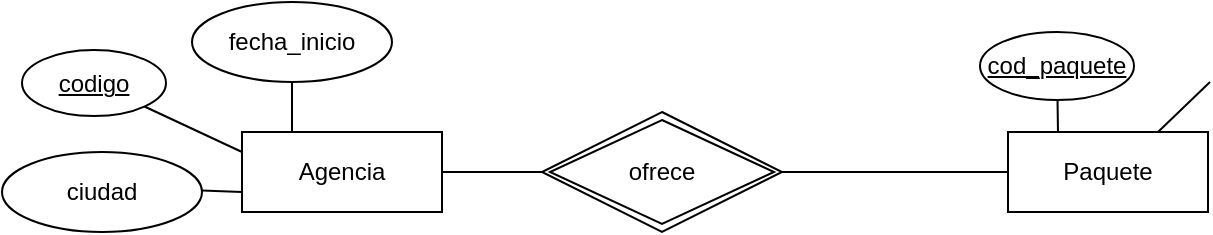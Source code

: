 <mxfile version="24.0.7" type="github">
  <diagram id="R2lEEEUBdFMjLlhIrx00" name="Page-1">
    <mxGraphModel dx="1676" dy="437" grid="1" gridSize="10" guides="1" tooltips="1" connect="1" arrows="1" fold="1" page="1" pageScale="1" pageWidth="850" pageHeight="1100" math="0" shadow="0" extFonts="Permanent Marker^https://fonts.googleapis.com/css?family=Permanent+Marker">
      <root>
        <mxCell id="0" />
        <mxCell id="1" parent="0" />
        <mxCell id="UQqsk_wso7EcVQ9U4-77-1" value="Agencia" style="whiteSpace=wrap;html=1;align=center;" vertex="1" parent="1">
          <mxGeometry x="102" y="153" width="100" height="40" as="geometry" />
        </mxCell>
        <mxCell id="UQqsk_wso7EcVQ9U4-77-2" value="" style="endArrow=none;html=1;rounded=0;fontSize=12;startSize=8;endSize=8;curved=1;exitX=0.25;exitY=0;exitDx=0;exitDy=0;" edge="1" parent="1" source="UQqsk_wso7EcVQ9U4-77-1" target="UQqsk_wso7EcVQ9U4-77-3">
          <mxGeometry relative="1" as="geometry">
            <mxPoint x="174" y="200" as="sourcePoint" />
            <mxPoint x="124" y="98" as="targetPoint" />
          </mxGeometry>
        </mxCell>
        <mxCell id="UQqsk_wso7EcVQ9U4-77-3" value="fecha_inicio" style="ellipse;whiteSpace=wrap;html=1;align=center;" vertex="1" parent="1">
          <mxGeometry x="77" y="88" width="100" height="40" as="geometry" />
        </mxCell>
        <mxCell id="UQqsk_wso7EcVQ9U4-77-4" value="" style="endArrow=none;html=1;rounded=0;fontSize=12;startSize=8;endSize=8;curved=1;exitX=0;exitY=0.75;exitDx=0;exitDy=0;" edge="1" parent="1" source="UQqsk_wso7EcVQ9U4-77-1" target="UQqsk_wso7EcVQ9U4-77-5">
          <mxGeometry relative="1" as="geometry">
            <mxPoint x="174" y="200" as="sourcePoint" />
            <mxPoint x="46" y="247" as="targetPoint" />
          </mxGeometry>
        </mxCell>
        <mxCell id="UQqsk_wso7EcVQ9U4-77-5" value="ciudad" style="ellipse;whiteSpace=wrap;html=1;align=center;" vertex="1" parent="1">
          <mxGeometry x="-18" y="163" width="100" height="40" as="geometry" />
        </mxCell>
        <mxCell id="UQqsk_wso7EcVQ9U4-77-6" value="" style="endArrow=none;html=1;rounded=0;fontSize=12;startSize=8;endSize=8;curved=1;exitX=0;exitY=0.25;exitDx=0;exitDy=0;" edge="1" parent="1" source="UQqsk_wso7EcVQ9U4-77-1" target="UQqsk_wso7EcVQ9U4-77-7">
          <mxGeometry relative="1" as="geometry">
            <mxPoint x="169" y="200" as="sourcePoint" />
            <mxPoint x="42" y="125" as="targetPoint" />
          </mxGeometry>
        </mxCell>
        <mxCell id="UQqsk_wso7EcVQ9U4-77-7" value="codigo" style="ellipse;whiteSpace=wrap;html=1;align=center;fontStyle=4;" vertex="1" parent="1">
          <mxGeometry x="-8" y="112" width="72" height="33" as="geometry" />
        </mxCell>
        <mxCell id="UQqsk_wso7EcVQ9U4-77-8" value="" style="endArrow=none;html=1;rounded=0;fontSize=12;startSize=8;endSize=8;curved=1;exitX=1;exitY=0.5;exitDx=0;exitDy=0;" edge="1" parent="1" source="UQqsk_wso7EcVQ9U4-77-1" target="UQqsk_wso7EcVQ9U4-77-9">
          <mxGeometry relative="1" as="geometry">
            <mxPoint x="165" y="200" as="sourcePoint" />
            <mxPoint x="232" y="173" as="targetPoint" />
          </mxGeometry>
        </mxCell>
        <mxCell id="UQqsk_wso7EcVQ9U4-77-9" value="ofrece" style="shape=rhombus;double=1;perimeter=rhombusPerimeter;whiteSpace=wrap;html=1;align=center;" vertex="1" parent="1">
          <mxGeometry x="252" y="143" width="120" height="60" as="geometry" />
        </mxCell>
        <mxCell id="UQqsk_wso7EcVQ9U4-77-10" value="" style="endArrow=none;html=1;rounded=0;fontSize=12;startSize=8;endSize=8;curved=1;exitX=1;exitY=0.5;exitDx=0;exitDy=0;" edge="1" parent="1" target="UQqsk_wso7EcVQ9U4-77-11">
          <mxGeometry relative="1" as="geometry">
            <mxPoint x="372" y="173" as="sourcePoint" />
            <mxPoint x="447" y="173" as="targetPoint" />
          </mxGeometry>
        </mxCell>
        <mxCell id="UQqsk_wso7EcVQ9U4-77-11" value="Paquete" style="whiteSpace=wrap;html=1;align=center;" vertex="1" parent="1">
          <mxGeometry x="485" y="153" width="100" height="40" as="geometry" />
        </mxCell>
        <mxCell id="UQqsk_wso7EcVQ9U4-77-12" value="" style="endArrow=none;html=1;rounded=0;fontSize=12;startSize=8;endSize=8;curved=1;exitX=0.25;exitY=0;exitDx=0;exitDy=0;" edge="1" parent="1" source="UQqsk_wso7EcVQ9U4-77-11" target="UQqsk_wso7EcVQ9U4-77-13">
          <mxGeometry relative="1" as="geometry">
            <mxPoint x="377" y="128" as="sourcePoint" />
            <mxPoint x="508" y="117" as="targetPoint" />
          </mxGeometry>
        </mxCell>
        <mxCell id="UQqsk_wso7EcVQ9U4-77-13" value="cod_paquete" style="ellipse;whiteSpace=wrap;html=1;align=center;fontStyle=4" vertex="1" parent="1">
          <mxGeometry x="471" y="103" width="77" height="34" as="geometry" />
        </mxCell>
        <mxCell id="UQqsk_wso7EcVQ9U4-77-14" value="" style="endArrow=none;html=1;rounded=0;fontSize=12;startSize=8;endSize=8;curved=1;exitX=0.75;exitY=0;exitDx=0;exitDy=0;" edge="1" parent="1" source="UQqsk_wso7EcVQ9U4-77-11">
          <mxGeometry relative="1" as="geometry">
            <mxPoint x="454" y="128" as="sourcePoint" />
            <mxPoint x="586" y="128" as="targetPoint" />
          </mxGeometry>
        </mxCell>
      </root>
    </mxGraphModel>
  </diagram>
</mxfile>
